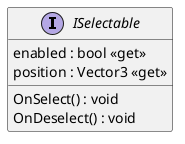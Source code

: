 @startuml
interface ISelectable {
    enabled : bool <<get>>
    position : Vector3 <<get>>
    OnSelect() : void
    OnDeselect() : void
}
@enduml
